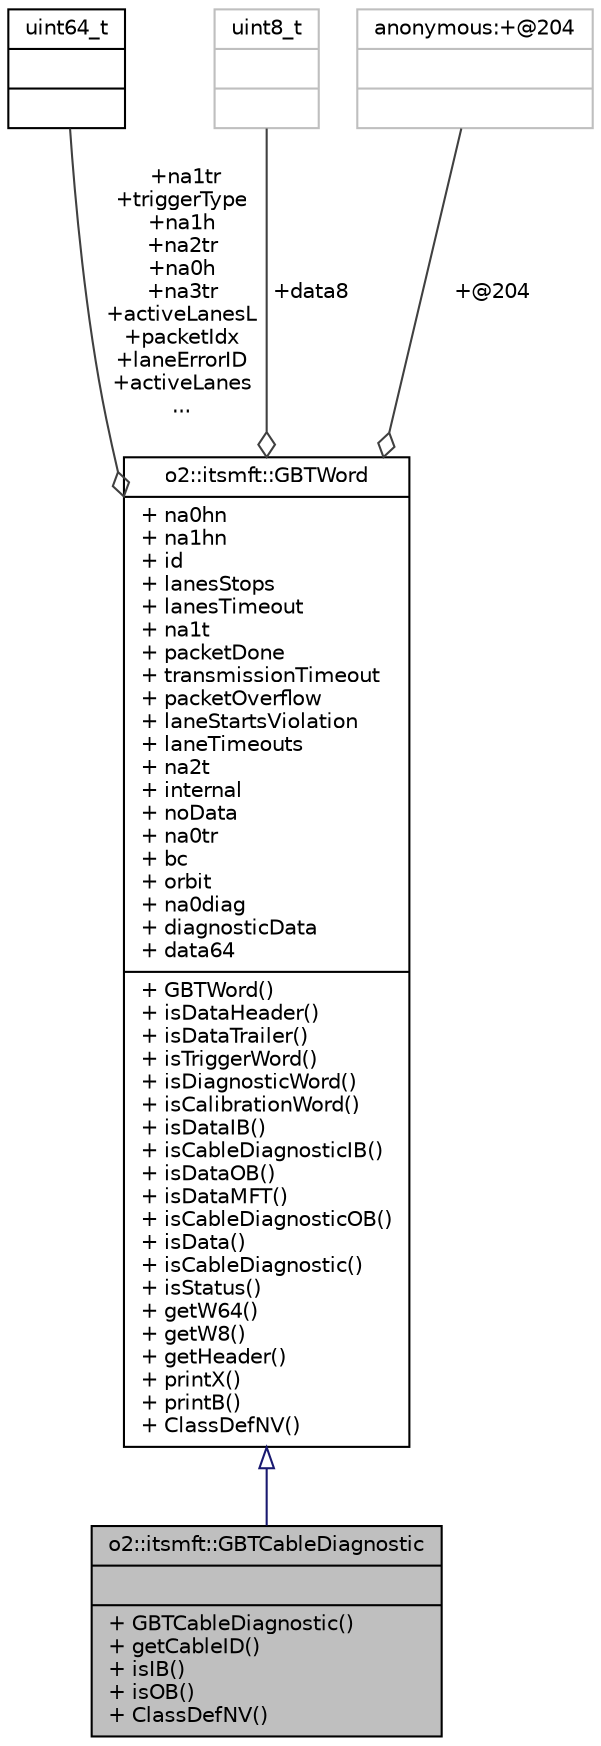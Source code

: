 digraph "o2::itsmft::GBTCableDiagnostic"
{
 // INTERACTIVE_SVG=YES
  bgcolor="transparent";
  edge [fontname="Helvetica",fontsize="10",labelfontname="Helvetica",labelfontsize="10"];
  node [fontname="Helvetica",fontsize="10",shape=record];
  Node2 [label="{o2::itsmft::GBTCableDiagnostic\n||+ GBTCableDiagnostic()\l+ getCableID()\l+ isIB()\l+ isOB()\l+ ClassDefNV()\l}",height=0.2,width=0.4,color="black", fillcolor="grey75", style="filled", fontcolor="black"];
  Node3 -> Node2 [dir="back",color="midnightblue",fontsize="10",style="solid",arrowtail="onormal",fontname="Helvetica"];
  Node3 [label="{o2::itsmft::GBTWord\n|+ na0hn\l+ na1hn\l+ id\l+ lanesStops\l+ lanesTimeout\l+ na1t\l+ packetDone\l+ transmissionTimeout\l+ packetOverflow\l+ laneStartsViolation\l+ laneTimeouts\l+ na2t\l+ internal\l+ noData\l+ na0tr\l+ bc\l+ orbit\l+ na0diag\l+ diagnosticData\l+ data64\l|+ GBTWord()\l+ isDataHeader()\l+ isDataTrailer()\l+ isTriggerWord()\l+ isDiagnosticWord()\l+ isCalibrationWord()\l+ isDataIB()\l+ isCableDiagnosticIB()\l+ isDataOB()\l+ isDataMFT()\l+ isCableDiagnosticOB()\l+ isData()\l+ isCableDiagnostic()\l+ isStatus()\l+ getW64()\l+ getW8()\l+ getHeader()\l+ printX()\l+ printB()\l+ ClassDefNV()\l}",height=0.2,width=0.4,color="black",URL="$d5/d5c/structo2_1_1itsmft_1_1GBTWord.html"];
  Node4 -> Node3 [color="grey25",fontsize="10",style="solid",label=" +na1tr\n+triggerType\n+na1h\n+na2tr\n+na0h\n+na3tr\n+activeLanesL\n+packetIdx\n+laneErrorID\n+activeLanes\n..." ,arrowhead="odiamond",fontname="Helvetica"];
  Node4 [label="{uint64_t\n||}",height=0.2,width=0.4,color="black",URL="$d6/d30/classuint64__t.html"];
  Node5 -> Node3 [color="grey25",fontsize="10",style="solid",label=" +data8" ,arrowhead="odiamond",fontname="Helvetica"];
  Node5 [label="{uint8_t\n||}",height=0.2,width=0.4,color="grey75"];
  Node6 -> Node3 [color="grey25",fontsize="10",style="solid",label=" +@204" ,arrowhead="odiamond",fontname="Helvetica"];
  Node6 [label="{anonymous:+@204\n||}",height=0.2,width=0.4,color="grey75"];
}
